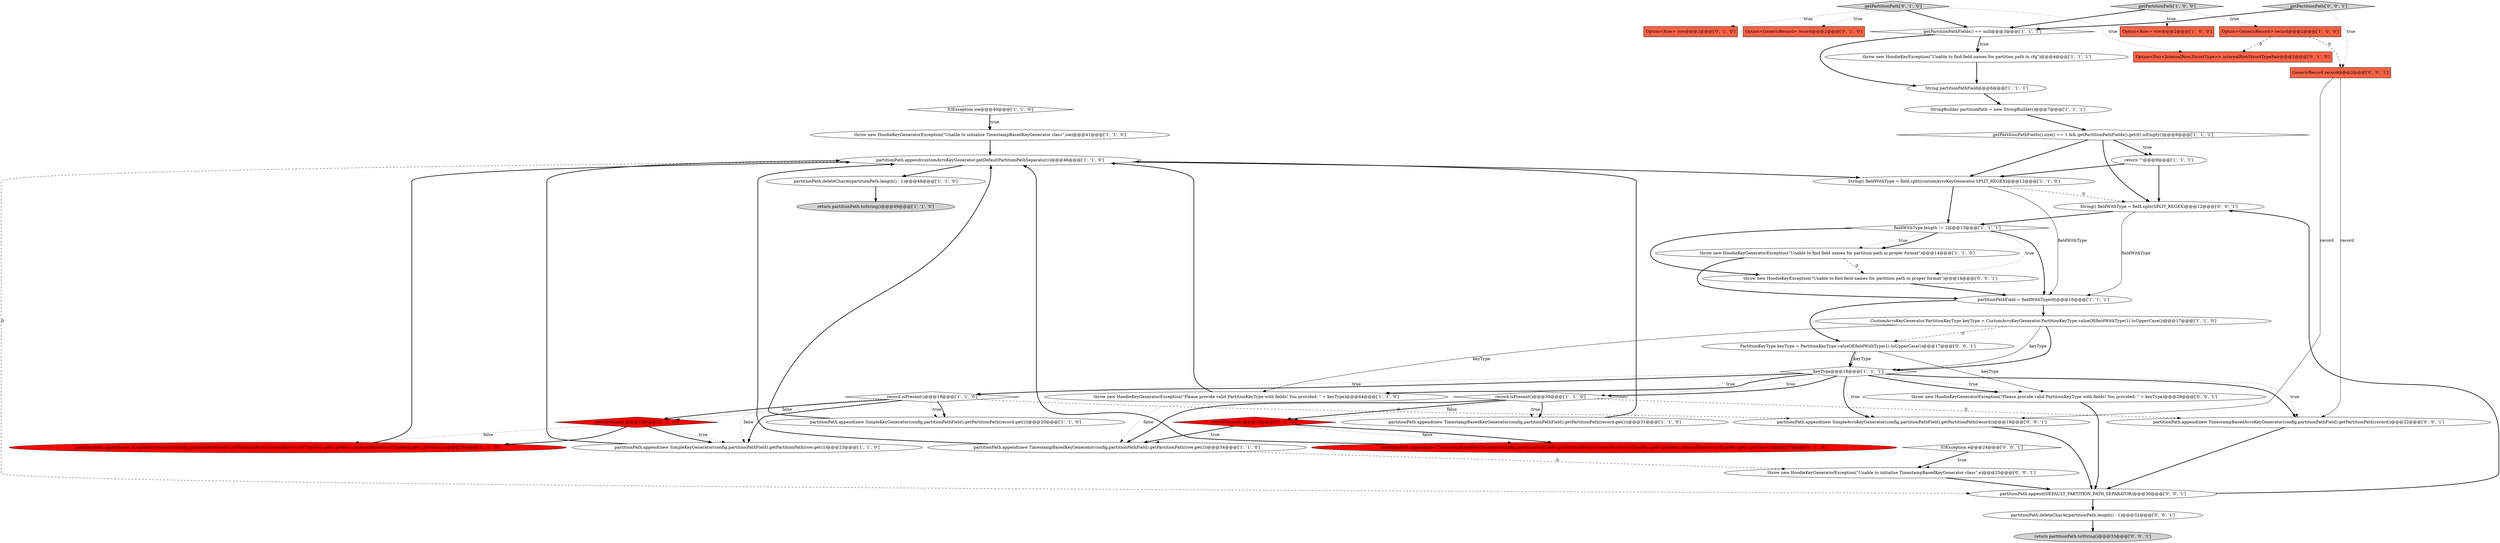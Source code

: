digraph {
17 [style = filled, label = "partitionPath.append(customAvroKeyGenerator.getDefaultPartitionPathSeparator())@@@46@@@['1', '1', '0']", fillcolor = white, shape = ellipse image = "AAA0AAABBB1BBB"];
45 [style = filled, label = "IOException e@@@24@@@['0', '0', '1']", fillcolor = white, shape = diamond image = "AAA0AAABBB3BBB"];
24 [style = filled, label = "String partitionPathField@@@6@@@['1', '1', '1']", fillcolor = white, shape = ellipse image = "AAA0AAABBB1BBB"];
31 [style = filled, label = "partitionPath.append(new SimpleKeyGenerator(config,partitionPathField).getPartitionPath(internalRowStructTypePair.get().getKey(),internalRowStructTypePair.get().getValue()))@@@26@@@['0', '1', '0']", fillcolor = red, shape = ellipse image = "AAA1AAABBB2BBB"];
19 [style = filled, label = "getPartitionPathFields() == null@@@3@@@['1', '1', '1']", fillcolor = white, shape = diamond image = "AAA0AAABBB1BBB"];
11 [style = filled, label = "Option<GenericRecord> record@@@2@@@['1', '0', '0']", fillcolor = tomato, shape = box image = "AAA1AAABBB1BBB"];
29 [style = filled, label = "Option<GenericRecord> record@@@2@@@['0', '1', '0']", fillcolor = tomato, shape = box image = "AAA0AAABBB2BBB"];
36 [style = filled, label = "partitionPath.append(new TimestampBasedAvroKeyGenerator(config,partitionPathField).getPartitionPath(record))@@@22@@@['0', '0', '1']", fillcolor = white, shape = ellipse image = "AAA0AAABBB3BBB"];
40 [style = filled, label = "partitionPath.deleteCharAt(partitionPath.length() - 1)@@@32@@@['0', '0', '1']", fillcolor = white, shape = ellipse image = "AAA0AAABBB3BBB"];
9 [style = filled, label = "String(( fieldWithType = field.split(customAvroKeyGenerator.SPLIT_REGEX)@@@12@@@['1', '1', '0']", fillcolor = white, shape = ellipse image = "AAA0AAABBB1BBB"];
12 [style = filled, label = "CustomAvroKeyGenerator.PartitionKeyType keyType = CustomAvroKeyGenerator.PartitionKeyType.valueOf(fieldWithType(1(.toUpperCase())@@@17@@@['1', '1', '0']", fillcolor = white, shape = ellipse image = "AAA0AAABBB1BBB"];
46 [style = filled, label = "throw new HoodieKeyGeneratorException(\"Please provide valid PartitionKeyType with fields! You provided: \" + keyType)@@@28@@@['0', '0', '1']", fillcolor = white, shape = ellipse image = "AAA0AAABBB3BBB"];
7 [style = filled, label = "Option<Row> row@@@2@@@['1', '0', '0']", fillcolor = tomato, shape = box image = "AAA0AAABBB1BBB"];
44 [style = filled, label = "String(( fieldWithType = field.split(SPLIT_REGEX)@@@12@@@['0', '0', '1']", fillcolor = white, shape = ellipse image = "AAA0AAABBB3BBB"];
4 [style = filled, label = "record.isPresent()@@@30@@@['1', '1', '0']", fillcolor = white, shape = diamond image = "AAA0AAABBB1BBB"];
47 [style = filled, label = "GenericRecord record@@@2@@@['0', '0', '1']", fillcolor = tomato, shape = box image = "AAA0AAABBB3BBB"];
14 [style = filled, label = "return \"\"@@@9@@@['1', '1', '1']", fillcolor = white, shape = ellipse image = "AAA0AAABBB1BBB"];
1 [style = filled, label = "IOException ioe@@@40@@@['1', '1', '0']", fillcolor = white, shape = diamond image = "AAA0AAABBB1BBB"];
32 [style = filled, label = "row.isPresent()@@@22@@@['0', '1', '0']", fillcolor = red, shape = diamond image = "AAA1AAABBB2BBB"];
27 [style = filled, label = "getPartitionPath['0', '1', '0']", fillcolor = lightgray, shape = diamond image = "AAA0AAABBB2BBB"];
0 [style = filled, label = "throw new HoodieKeyException(\"Unable to find field names for partition path in cfg\")@@@4@@@['1', '1', '1']", fillcolor = white, shape = ellipse image = "AAA0AAABBB1BBB"];
21 [style = filled, label = "getPartitionPathFields().size() == 1 && getPartitionPathFields().get(0).isEmpty()@@@8@@@['1', '1', '1']", fillcolor = white, shape = diamond image = "AAA0AAABBB1BBB"];
37 [style = filled, label = "return partitionPath.toString()@@@33@@@['0', '0', '1']", fillcolor = lightgray, shape = ellipse image = "AAA0AAABBB3BBB"];
20 [style = filled, label = "throw new HoodieKeyGeneratorException(\"Unable to find field names for partition path in proper format\")@@@14@@@['1', '1', '0']", fillcolor = white, shape = ellipse image = "AAA0AAABBB1BBB"];
15 [style = filled, label = "partitionPath.append(new SimpleKeyGenerator(config,partitionPathField).getPartitionPath(record.get()))@@@20@@@['1', '1', '0']", fillcolor = white, shape = ellipse image = "AAA0AAABBB1BBB"];
10 [style = filled, label = "partitionPath.deleteCharAt(partitionPath.length() - 1)@@@48@@@['1', '1', '0']", fillcolor = white, shape = ellipse image = "AAA0AAABBB1BBB"];
35 [style = filled, label = "throw new HoodieKeyException(\"Unable to find field names for partition path in proper format\")@@@14@@@['0', '0', '1']", fillcolor = white, shape = ellipse image = "AAA0AAABBB3BBB"];
13 [style = filled, label = "return partitionPath.toString()@@@49@@@['1', '1', '0']", fillcolor = lightgray, shape = ellipse image = "AAA0AAABBB1BBB"];
43 [style = filled, label = "throw new HoodieKeyGeneratorException(\"Unable to initialise TimestampBasedKeyGenerator class\",e)@@@25@@@['0', '0', '1']", fillcolor = white, shape = ellipse image = "AAA0AAABBB3BBB"];
18 [style = filled, label = "record.isPresent()@@@19@@@['1', '1', '0']", fillcolor = white, shape = diamond image = "AAA0AAABBB1BBB"];
30 [style = filled, label = "partitionPath.append(new TimestampBasedKeyGenerator(config,partitionPathField).getPartitionPath(internalRowStructTypePair.get().getKey(),internalRowStructTypePair.get().getValue()))@@@37@@@['0', '1', '0']", fillcolor = red, shape = ellipse image = "AAA1AAABBB2BBB"];
38 [style = filled, label = "partitionPath.append(new SimpleAvroKeyGenerator(config,partitionPathField).getPartitionPath(record))@@@19@@@['0', '0', '1']", fillcolor = white, shape = ellipse image = "AAA0AAABBB3BBB"];
23 [style = filled, label = "keyType@@@18@@@['1', '1', '1']", fillcolor = white, shape = diamond image = "AAA0AAABBB1BBB"];
26 [style = filled, label = "fieldWithType.length != 2@@@13@@@['1', '1', '1']", fillcolor = white, shape = diamond image = "AAA0AAABBB1BBB"];
16 [style = filled, label = "partitionPath.append(new TimestampBasedKeyGenerator(config,partitionPathField).getPartitionPath(record.get()))@@@31@@@['1', '1', '0']", fillcolor = white, shape = ellipse image = "AAA0AAABBB1BBB"];
34 [style = filled, label = "Option<Pair<InternalRow,StructType>> internalRowStructTypePair@@@2@@@['0', '1', '0']", fillcolor = tomato, shape = box image = "AAA1AAABBB2BBB"];
8 [style = filled, label = "getPartitionPath['1', '0', '0']", fillcolor = lightgray, shape = diamond image = "AAA0AAABBB1BBB"];
39 [style = filled, label = "partitionPath.append(DEFAULT_PARTITION_PATH_SEPARATOR)@@@30@@@['0', '0', '1']", fillcolor = white, shape = ellipse image = "AAA0AAABBB3BBB"];
3 [style = filled, label = "partitionPath.append(new SimpleKeyGenerator(config,partitionPathField).getPartitionPath(row.get()))@@@23@@@['1', '1', '0']", fillcolor = white, shape = ellipse image = "AAA0AAABBB1BBB"];
28 [style = filled, label = "Option<Row> row@@@2@@@['0', '1', '0']", fillcolor = tomato, shape = box image = "AAA0AAABBB2BBB"];
33 [style = filled, label = "row.isPresent()@@@33@@@['0', '1', '0']", fillcolor = red, shape = diamond image = "AAA1AAABBB2BBB"];
2 [style = filled, label = "StringBuilder partitionPath = new StringBuilder()@@@7@@@['1', '1', '1']", fillcolor = white, shape = ellipse image = "AAA0AAABBB1BBB"];
5 [style = filled, label = "partitionPath.append(new TimestampBasedKeyGenerator(config,partitionPathField).getPartitionPath(row.get()))@@@34@@@['1', '1', '0']", fillcolor = white, shape = ellipse image = "AAA0AAABBB1BBB"];
25 [style = filled, label = "throw new HoodieKeyGeneratorException(\"Please provide valid PartitionKeyType with fields! You provided: \" + keyType)@@@44@@@['1', '1', '0']", fillcolor = white, shape = ellipse image = "AAA0AAABBB1BBB"];
42 [style = filled, label = "PartitionKeyType keyType = PartitionKeyType.valueOf(fieldWithType(1(.toUpperCase())@@@17@@@['0', '0', '1']", fillcolor = white, shape = ellipse image = "AAA0AAABBB3BBB"];
22 [style = filled, label = "partitionPathField = fieldWithType(0(@@@16@@@['1', '1', '1']", fillcolor = white, shape = ellipse image = "AAA0AAABBB1BBB"];
6 [style = filled, label = "throw new HoodieKeyGeneratorException(\"Unable to initialise TimestampBasedKeyGenerator class\",ioe)@@@41@@@['1', '1', '0']", fillcolor = white, shape = ellipse image = "AAA0AAABBB1BBB"];
41 [style = filled, label = "getPartitionPath['0', '0', '1']", fillcolor = lightgray, shape = diamond image = "AAA0AAABBB3BBB"];
42->23 [style = bold, label=""];
33->30 [style = dotted, label="false"];
18->3 [style = bold, label=""];
41->19 [style = bold, label=""];
17->9 [style = bold, label=""];
4->5 [style = dotted, label="false"];
18->15 [style = dotted, label="true"];
38->39 [style = bold, label=""];
23->46 [style = dotted, label="true"];
26->22 [style = bold, label=""];
19->24 [style = bold, label=""];
9->26 [style = bold, label=""];
20->35 [style = dashed, label="0"];
15->17 [style = bold, label=""];
23->4 [style = dotted, label="true"];
42->46 [style = solid, label="keyType"];
23->18 [style = dotted, label="true"];
45->43 [style = bold, label=""];
4->36 [style = dashed, label="0"];
0->24 [style = bold, label=""];
32->3 [style = dotted, label="true"];
26->35 [style = bold, label=""];
18->32 [style = bold, label=""];
1->6 [style = dotted, label="true"];
14->9 [style = bold, label=""];
23->36 [style = bold, label=""];
27->19 [style = bold, label=""];
32->3 [style = bold, label=""];
45->43 [style = dotted, label="true"];
4->16 [style = bold, label=""];
40->37 [style = bold, label=""];
18->3 [style = dotted, label="false"];
23->25 [style = bold, label=""];
21->44 [style = bold, label=""];
47->38 [style = solid, label="record"];
12->25 [style = solid, label="keyType"];
18->15 [style = bold, label=""];
47->36 [style = solid, label="record"];
8->7 [style = dotted, label="true"];
26->20 [style = dotted, label="true"];
18->32 [style = dotted, label="false"];
16->17 [style = bold, label=""];
46->39 [style = bold, label=""];
5->17 [style = bold, label=""];
21->9 [style = bold, label=""];
27->29 [style = dotted, label="true"];
2->21 [style = bold, label=""];
19->0 [style = dotted, label="true"];
5->43 [style = dashed, label="0"];
33->30 [style = bold, label=""];
32->31 [style = bold, label=""];
26->20 [style = bold, label=""];
22->42 [style = bold, label=""];
6->17 [style = bold, label=""];
17->10 [style = bold, label=""];
17->39 [style = dashed, label="0"];
30->17 [style = bold, label=""];
11->34 [style = dashed, label="0"];
33->5 [style = bold, label=""];
4->33 [style = bold, label=""];
25->17 [style = bold, label=""];
32->31 [style = dotted, label="false"];
44->22 [style = solid, label="fieldWithType"];
36->39 [style = bold, label=""];
19->0 [style = bold, label=""];
23->38 [style = dotted, label="true"];
1->6 [style = bold, label=""];
12->42 [style = dashed, label="0"];
11->47 [style = dashed, label="0"];
10->13 [style = bold, label=""];
9->44 [style = dashed, label="0"];
39->40 [style = bold, label=""];
41->47 [style = dotted, label="true"];
9->22 [style = solid, label="fieldWithType"];
8->11 [style = dotted, label="true"];
3->17 [style = bold, label=""];
23->36 [style = dotted, label="true"];
26->35 [style = dotted, label="true"];
31->17 [style = bold, label=""];
43->39 [style = bold, label=""];
4->5 [style = bold, label=""];
23->25 [style = dotted, label="true"];
23->18 [style = bold, label=""];
21->14 [style = bold, label=""];
39->44 [style = bold, label=""];
24->2 [style = bold, label=""];
27->34 [style = dotted, label="true"];
8->19 [style = bold, label=""];
12->23 [style = solid, label="keyType"];
35->22 [style = bold, label=""];
23->4 [style = bold, label=""];
23->46 [style = bold, label=""];
18->38 [style = dashed, label="0"];
14->44 [style = bold, label=""];
20->22 [style = bold, label=""];
27->28 [style = dotted, label="true"];
44->26 [style = bold, label=""];
22->12 [style = bold, label=""];
33->5 [style = dotted, label="true"];
23->38 [style = bold, label=""];
21->14 [style = dotted, label="true"];
4->33 [style = dotted, label="false"];
12->23 [style = bold, label=""];
4->16 [style = dotted, label="true"];
42->23 [style = solid, label="keyType"];
}

